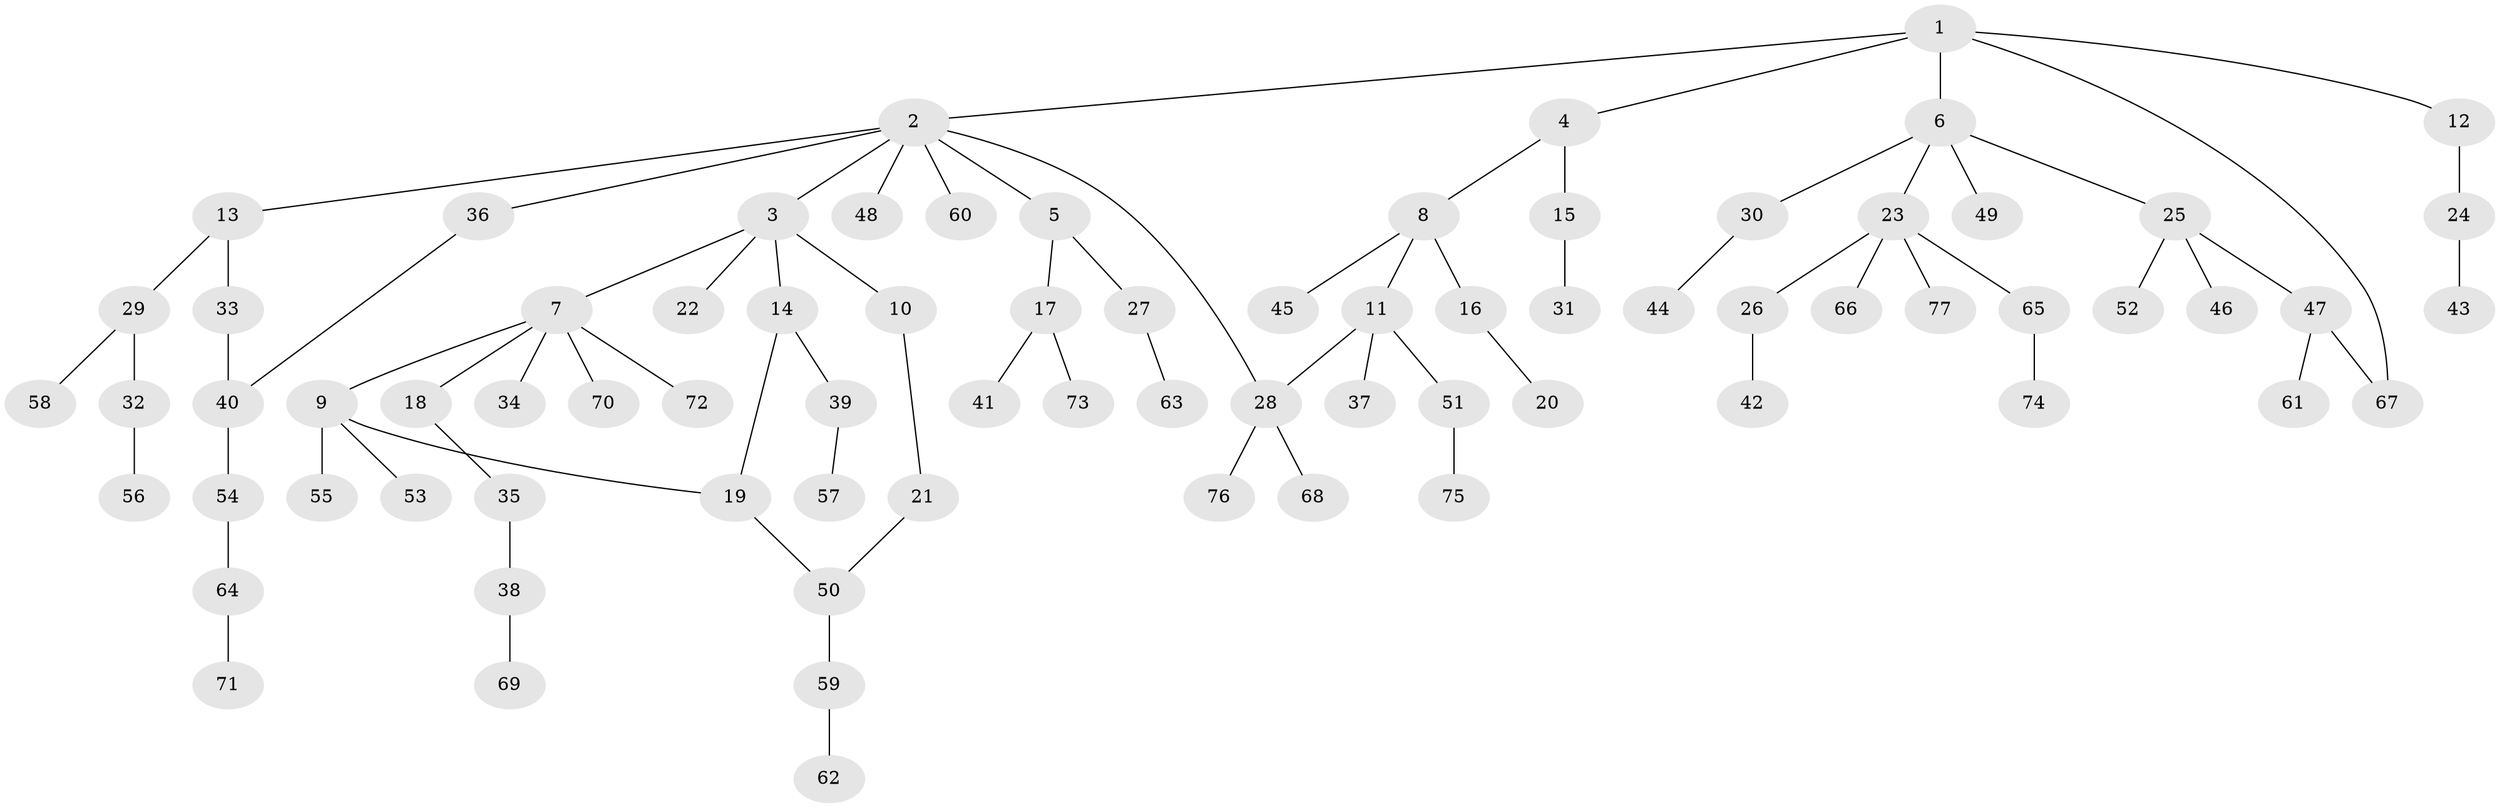 // Generated by graph-tools (version 1.1) at 2025/01/03/09/25 03:01:08]
// undirected, 77 vertices, 81 edges
graph export_dot {
graph [start="1"]
  node [color=gray90,style=filled];
  1;
  2;
  3;
  4;
  5;
  6;
  7;
  8;
  9;
  10;
  11;
  12;
  13;
  14;
  15;
  16;
  17;
  18;
  19;
  20;
  21;
  22;
  23;
  24;
  25;
  26;
  27;
  28;
  29;
  30;
  31;
  32;
  33;
  34;
  35;
  36;
  37;
  38;
  39;
  40;
  41;
  42;
  43;
  44;
  45;
  46;
  47;
  48;
  49;
  50;
  51;
  52;
  53;
  54;
  55;
  56;
  57;
  58;
  59;
  60;
  61;
  62;
  63;
  64;
  65;
  66;
  67;
  68;
  69;
  70;
  71;
  72;
  73;
  74;
  75;
  76;
  77;
  1 -- 2;
  1 -- 4;
  1 -- 6;
  1 -- 12;
  1 -- 67;
  2 -- 3;
  2 -- 5;
  2 -- 13;
  2 -- 28;
  2 -- 36;
  2 -- 48;
  2 -- 60;
  3 -- 7;
  3 -- 10;
  3 -- 14;
  3 -- 22;
  4 -- 8;
  4 -- 15;
  5 -- 17;
  5 -- 27;
  6 -- 23;
  6 -- 25;
  6 -- 30;
  6 -- 49;
  7 -- 9;
  7 -- 18;
  7 -- 34;
  7 -- 70;
  7 -- 72;
  8 -- 11;
  8 -- 16;
  8 -- 45;
  9 -- 19;
  9 -- 53;
  9 -- 55;
  10 -- 21;
  11 -- 37;
  11 -- 51;
  11 -- 28;
  12 -- 24;
  13 -- 29;
  13 -- 33;
  14 -- 39;
  14 -- 19;
  15 -- 31;
  16 -- 20;
  17 -- 41;
  17 -- 73;
  18 -- 35;
  19 -- 50;
  21 -- 50;
  23 -- 26;
  23 -- 65;
  23 -- 66;
  23 -- 77;
  24 -- 43;
  25 -- 46;
  25 -- 47;
  25 -- 52;
  26 -- 42;
  27 -- 63;
  28 -- 68;
  28 -- 76;
  29 -- 32;
  29 -- 58;
  30 -- 44;
  32 -- 56;
  33 -- 40;
  35 -- 38;
  36 -- 40;
  38 -- 69;
  39 -- 57;
  40 -- 54;
  47 -- 61;
  47 -- 67;
  50 -- 59;
  51 -- 75;
  54 -- 64;
  59 -- 62;
  64 -- 71;
  65 -- 74;
}
